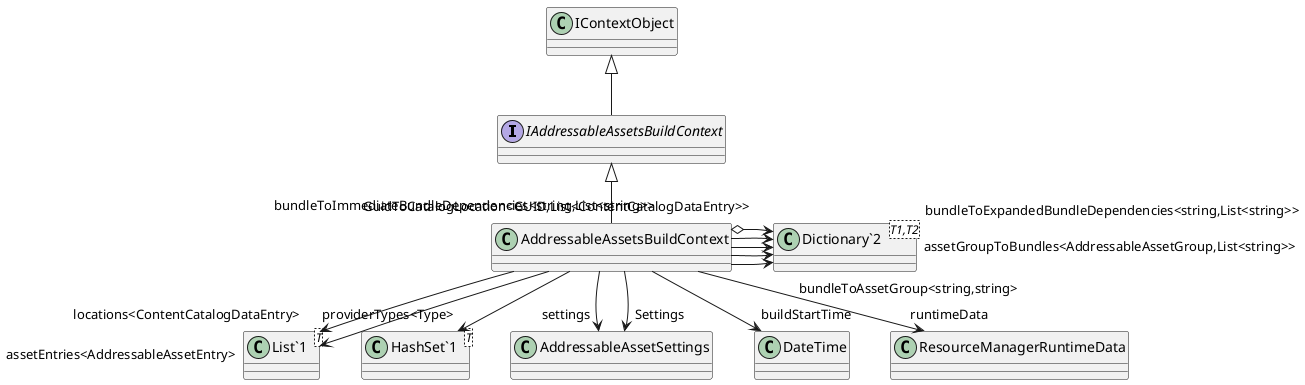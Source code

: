 @startuml
interface IAddressableAssetsBuildContext {
}
class AddressableAssetsBuildContext {
}
class "List`1"<T> {
}
class "Dictionary`2"<T1,T2> {
}
class "HashSet`1"<T> {
}
IContextObject <|-- IAddressableAssetsBuildContext
IAddressableAssetsBuildContext <|-- AddressableAssetsBuildContext
AddressableAssetsBuildContext --> "settings" AddressableAssetSettings
AddressableAssetsBuildContext --> "Settings" AddressableAssetSettings
AddressableAssetsBuildContext --> "buildStartTime" DateTime
AddressableAssetsBuildContext --> "runtimeData" ResourceManagerRuntimeData
AddressableAssetsBuildContext --> "locations<ContentCatalogDataEntry>" "List`1"
AddressableAssetsBuildContext --> "bundleToAssetGroup<string,string>" "Dictionary`2"
AddressableAssetsBuildContext --> "assetGroupToBundles<AddressableAssetGroup,List<string>>" "Dictionary`2"
AddressableAssetsBuildContext --> "providerTypes<Type>" "HashSet`1"
AddressableAssetsBuildContext --> "assetEntries<AddressableAssetEntry>" "List`1"
AddressableAssetsBuildContext --> "bundleToImmediateBundleDependencies<string,List<string>>" "Dictionary`2"
AddressableAssetsBuildContext --> "bundleToExpandedBundleDependencies<string,List<string>>" "Dictionary`2"
AddressableAssetsBuildContext o-> "GuidToCatalogLocation<GUID,List<ContentCatalogDataEntry>>" "Dictionary`2"
@enduml
